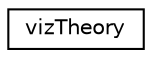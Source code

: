 digraph "Graphical Class Hierarchy"
{
 // LATEX_PDF_SIZE
  edge [fontname="Helvetica",fontsize="10",labelfontname="Helvetica",labelfontsize="10"];
  node [fontname="Helvetica",fontsize="10",shape=record];
  rankdir="LR";
  Node0 [label="vizTheory",height=0.2,width=0.4,color="black", fillcolor="white", style="filled",URL="$classvizTheory.html",tooltip=" "];
}
